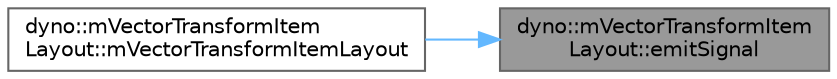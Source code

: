 digraph "dyno::mVectorTransformItemLayout::emitSignal"
{
 // LATEX_PDF_SIZE
  bgcolor="transparent";
  edge [fontname=Helvetica,fontsize=10,labelfontname=Helvetica,labelfontsize=10];
  node [fontname=Helvetica,fontsize=10,shape=box,height=0.2,width=0.4];
  rankdir="RL";
  Node1 [id="Node000001",label="dyno::mVectorTransformItem\lLayout::emitSignal",height=0.2,width=0.4,color="gray40", fillcolor="grey60", style="filled", fontcolor="black",tooltip=" "];
  Node1 -> Node2 [id="edge1_Node000001_Node000002",dir="back",color="steelblue1",style="solid",tooltip=" "];
  Node2 [id="Node000002",label="dyno::mVectorTransformItem\lLayout::mVectorTransformItemLayout",height=0.2,width=0.4,color="grey40", fillcolor="white", style="filled",URL="$classdyno_1_1m_vector_transform_item_layout.html#a1eda33194f1c390e468ef7db04133b2a",tooltip=" "];
}
